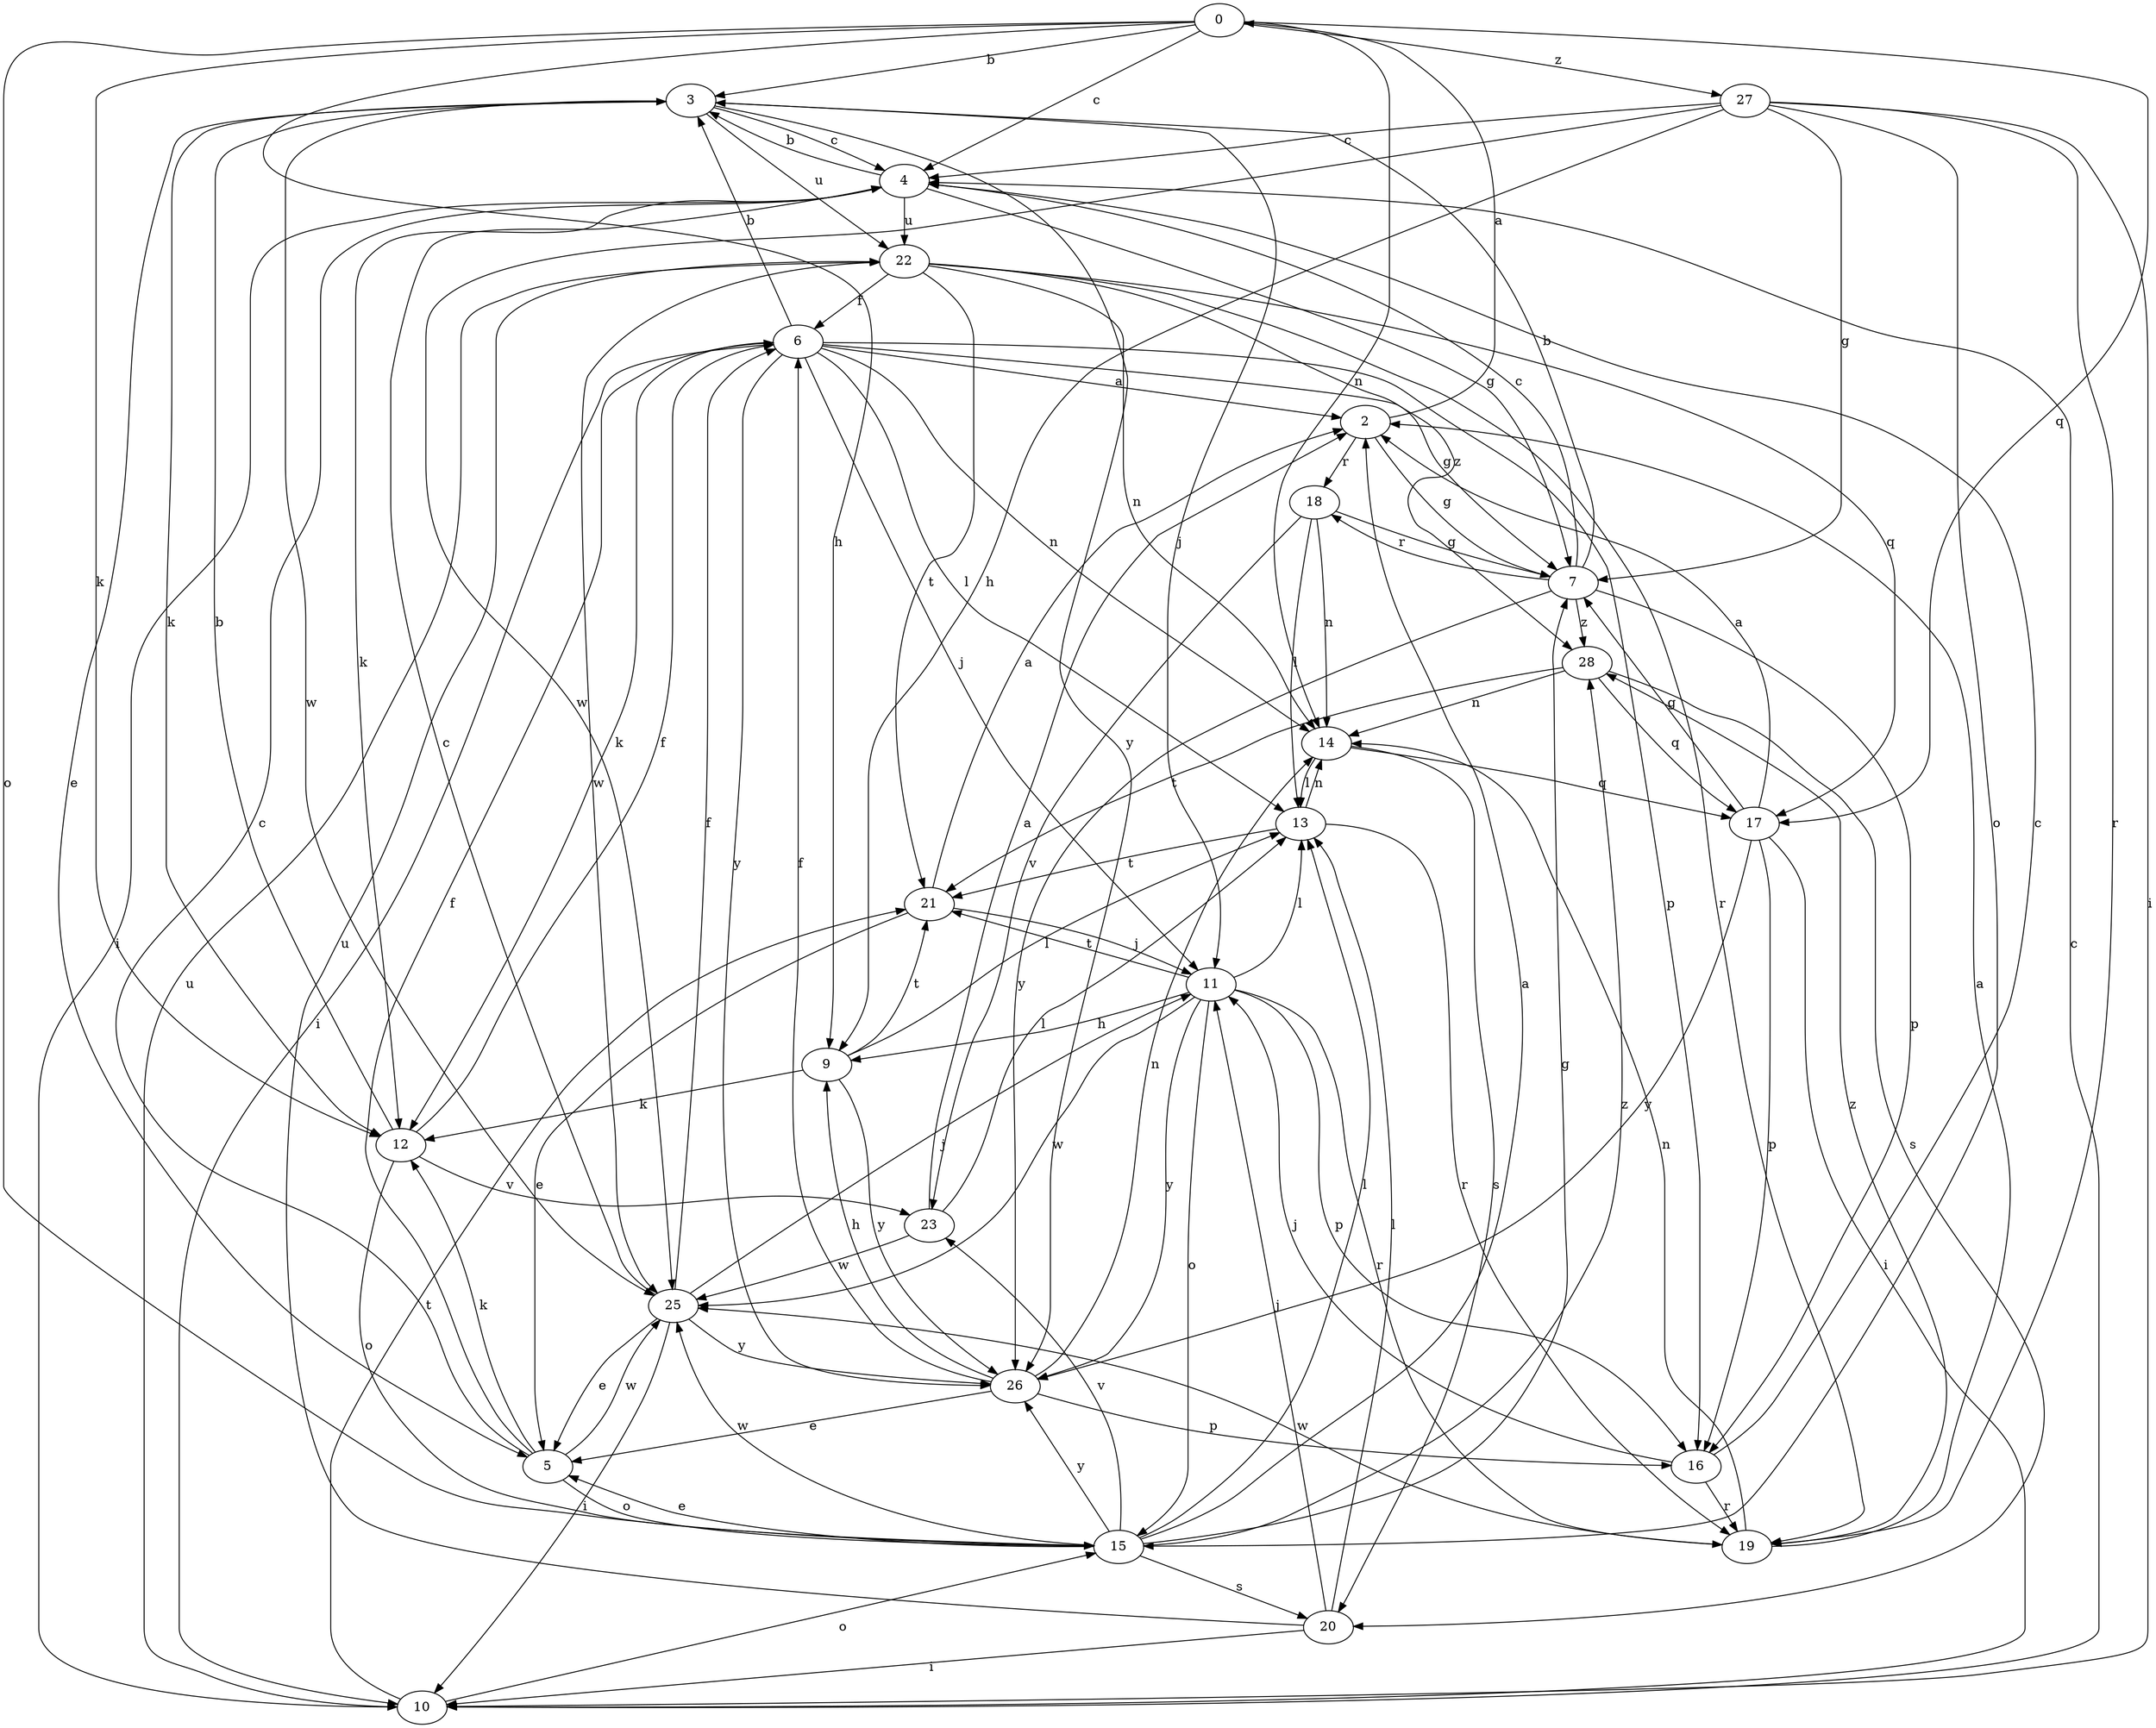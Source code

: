 strict digraph  {
0;
2;
3;
4;
5;
6;
7;
9;
10;
11;
12;
13;
14;
15;
16;
17;
18;
19;
20;
21;
22;
23;
25;
26;
27;
28;
0 -> 3  [label=b];
0 -> 4  [label=c];
0 -> 9  [label=h];
0 -> 12  [label=k];
0 -> 14  [label=n];
0 -> 15  [label=o];
0 -> 17  [label=q];
0 -> 27  [label=z];
2 -> 0  [label=a];
2 -> 7  [label=g];
2 -> 18  [label=r];
3 -> 4  [label=c];
3 -> 5  [label=e];
3 -> 11  [label=j];
3 -> 12  [label=k];
3 -> 22  [label=u];
3 -> 25  [label=w];
3 -> 26  [label=y];
4 -> 3  [label=b];
4 -> 7  [label=g];
4 -> 10  [label=i];
4 -> 12  [label=k];
4 -> 22  [label=u];
5 -> 4  [label=c];
5 -> 6  [label=f];
5 -> 12  [label=k];
5 -> 15  [label=o];
5 -> 25  [label=w];
6 -> 2  [label=a];
6 -> 3  [label=b];
6 -> 7  [label=g];
6 -> 10  [label=i];
6 -> 11  [label=j];
6 -> 12  [label=k];
6 -> 13  [label=l];
6 -> 14  [label=n];
6 -> 16  [label=p];
6 -> 26  [label=y];
7 -> 3  [label=b];
7 -> 4  [label=c];
7 -> 16  [label=p];
7 -> 18  [label=r];
7 -> 26  [label=y];
7 -> 28  [label=z];
9 -> 12  [label=k];
9 -> 13  [label=l];
9 -> 21  [label=t];
9 -> 26  [label=y];
10 -> 4  [label=c];
10 -> 15  [label=o];
10 -> 21  [label=t];
10 -> 22  [label=u];
11 -> 9  [label=h];
11 -> 13  [label=l];
11 -> 15  [label=o];
11 -> 16  [label=p];
11 -> 19  [label=r];
11 -> 21  [label=t];
11 -> 25  [label=w];
11 -> 26  [label=y];
12 -> 3  [label=b];
12 -> 6  [label=f];
12 -> 15  [label=o];
12 -> 23  [label=v];
13 -> 14  [label=n];
13 -> 19  [label=r];
13 -> 21  [label=t];
14 -> 13  [label=l];
14 -> 17  [label=q];
14 -> 20  [label=s];
15 -> 2  [label=a];
15 -> 5  [label=e];
15 -> 7  [label=g];
15 -> 13  [label=l];
15 -> 20  [label=s];
15 -> 23  [label=v];
15 -> 25  [label=w];
15 -> 26  [label=y];
15 -> 28  [label=z];
16 -> 4  [label=c];
16 -> 11  [label=j];
16 -> 19  [label=r];
17 -> 2  [label=a];
17 -> 7  [label=g];
17 -> 10  [label=i];
17 -> 16  [label=p];
17 -> 26  [label=y];
18 -> 7  [label=g];
18 -> 13  [label=l];
18 -> 14  [label=n];
18 -> 23  [label=v];
19 -> 2  [label=a];
19 -> 14  [label=n];
19 -> 25  [label=w];
19 -> 28  [label=z];
20 -> 10  [label=i];
20 -> 11  [label=j];
20 -> 13  [label=l];
20 -> 22  [label=u];
21 -> 2  [label=a];
21 -> 5  [label=e];
21 -> 11  [label=j];
22 -> 6  [label=f];
22 -> 14  [label=n];
22 -> 17  [label=q];
22 -> 19  [label=r];
22 -> 21  [label=t];
22 -> 25  [label=w];
22 -> 28  [label=z];
23 -> 2  [label=a];
23 -> 13  [label=l];
23 -> 25  [label=w];
25 -> 4  [label=c];
25 -> 5  [label=e];
25 -> 6  [label=f];
25 -> 10  [label=i];
25 -> 11  [label=j];
25 -> 26  [label=y];
26 -> 5  [label=e];
26 -> 6  [label=f];
26 -> 9  [label=h];
26 -> 14  [label=n];
26 -> 16  [label=p];
27 -> 4  [label=c];
27 -> 7  [label=g];
27 -> 9  [label=h];
27 -> 10  [label=i];
27 -> 15  [label=o];
27 -> 19  [label=r];
27 -> 25  [label=w];
28 -> 14  [label=n];
28 -> 17  [label=q];
28 -> 20  [label=s];
28 -> 21  [label=t];
}
